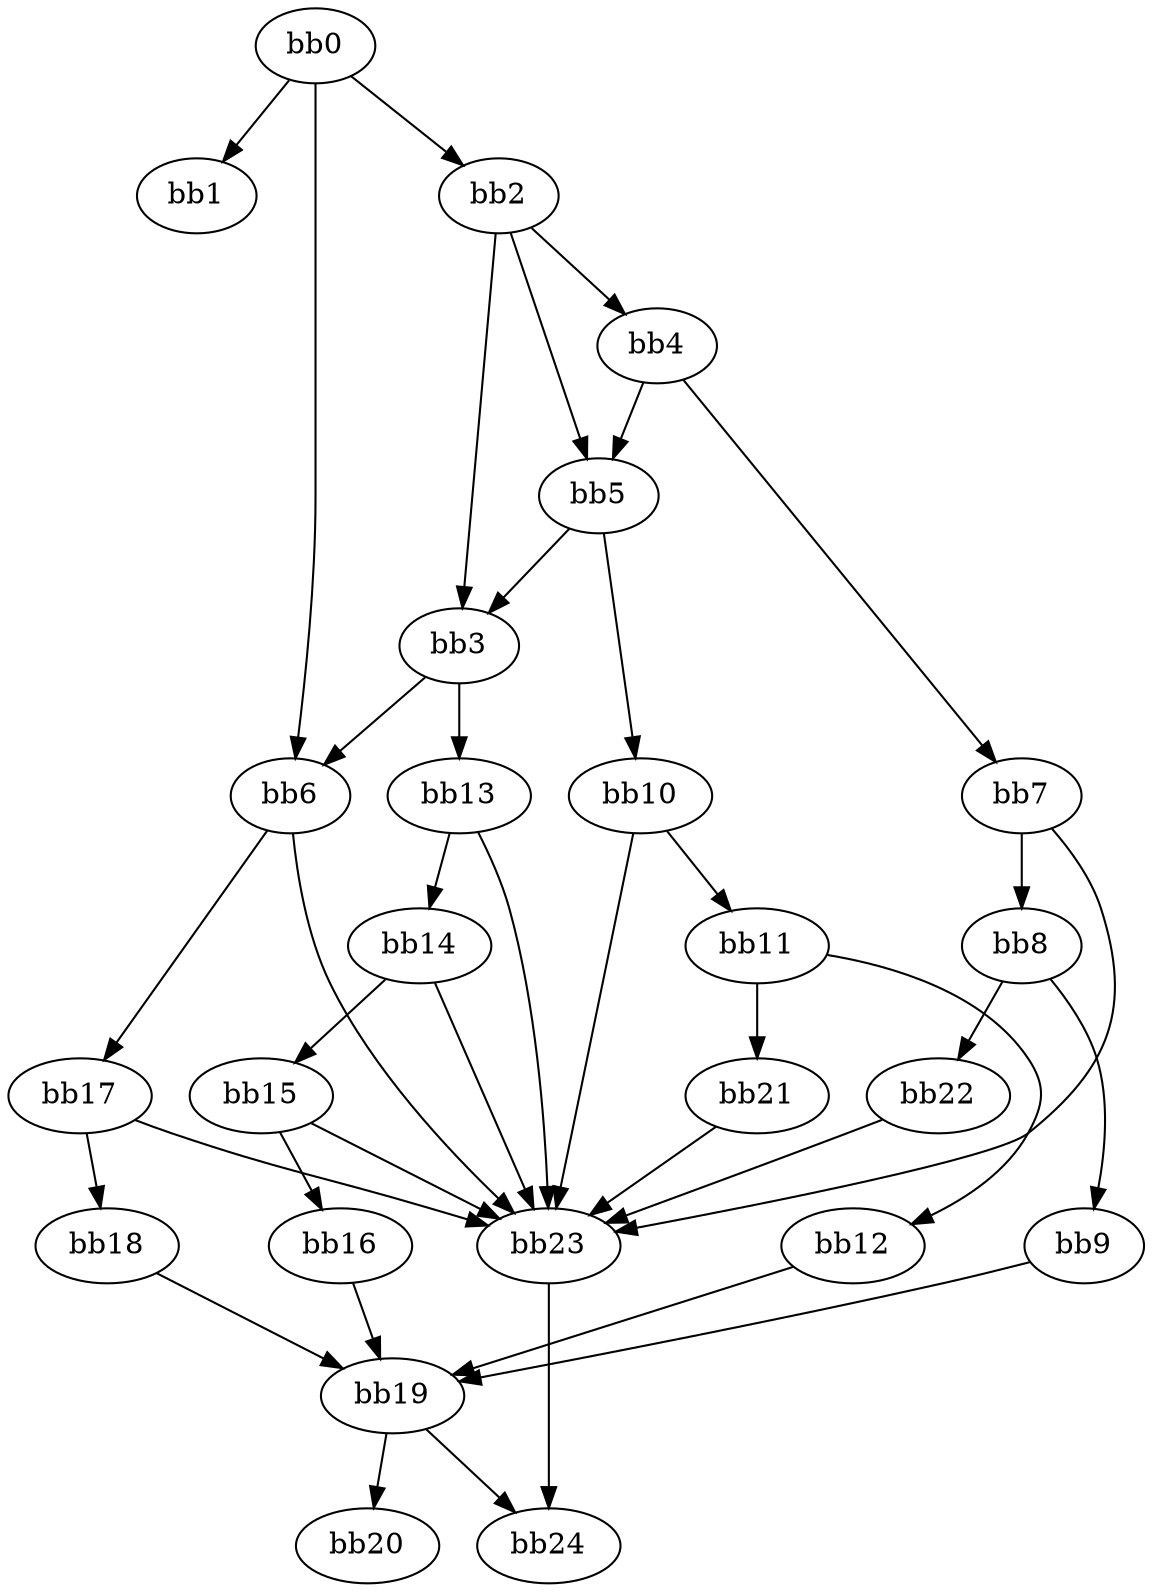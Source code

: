 digraph {
    0 [ label = "bb0\l" ]
    1 [ label = "bb1\l" ]
    2 [ label = "bb2\l" ]
    3 [ label = "bb3\l" ]
    4 [ label = "bb4\l" ]
    5 [ label = "bb5\l" ]
    6 [ label = "bb6\l" ]
    7 [ label = "bb7\l" ]
    8 [ label = "bb8\l" ]
    9 [ label = "bb9\l" ]
    10 [ label = "bb10\l" ]
    11 [ label = "bb11\l" ]
    12 [ label = "bb12\l" ]
    13 [ label = "bb13\l" ]
    14 [ label = "bb14\l" ]
    15 [ label = "bb15\l" ]
    16 [ label = "bb16\l" ]
    17 [ label = "bb17\l" ]
    18 [ label = "bb18\l" ]
    19 [ label = "bb19\l" ]
    20 [ label = "bb20\l" ]
    21 [ label = "bb21\l" ]
    22 [ label = "bb22\l" ]
    23 [ label = "bb23\l" ]
    24 [ label = "bb24\l" ]
    0 -> 1 [ ]
    0 -> 2 [ ]
    0 -> 6 [ ]
    2 -> 3 [ ]
    2 -> 4 [ ]
    2 -> 5 [ ]
    3 -> 6 [ ]
    3 -> 13 [ ]
    4 -> 5 [ ]
    4 -> 7 [ ]
    5 -> 3 [ ]
    5 -> 10 [ ]
    6 -> 17 [ ]
    6 -> 23 [ ]
    7 -> 8 [ ]
    7 -> 23 [ ]
    8 -> 9 [ ]
    8 -> 22 [ ]
    9 -> 19 [ ]
    10 -> 11 [ ]
    10 -> 23 [ ]
    11 -> 12 [ ]
    11 -> 21 [ ]
    12 -> 19 [ ]
    13 -> 14 [ ]
    13 -> 23 [ ]
    14 -> 15 [ ]
    14 -> 23 [ ]
    15 -> 16 [ ]
    15 -> 23 [ ]
    16 -> 19 [ ]
    17 -> 18 [ ]
    17 -> 23 [ ]
    18 -> 19 [ ]
    19 -> 20 [ ]
    19 -> 24 [ ]
    21 -> 23 [ ]
    22 -> 23 [ ]
    23 -> 24 [ ]
}

